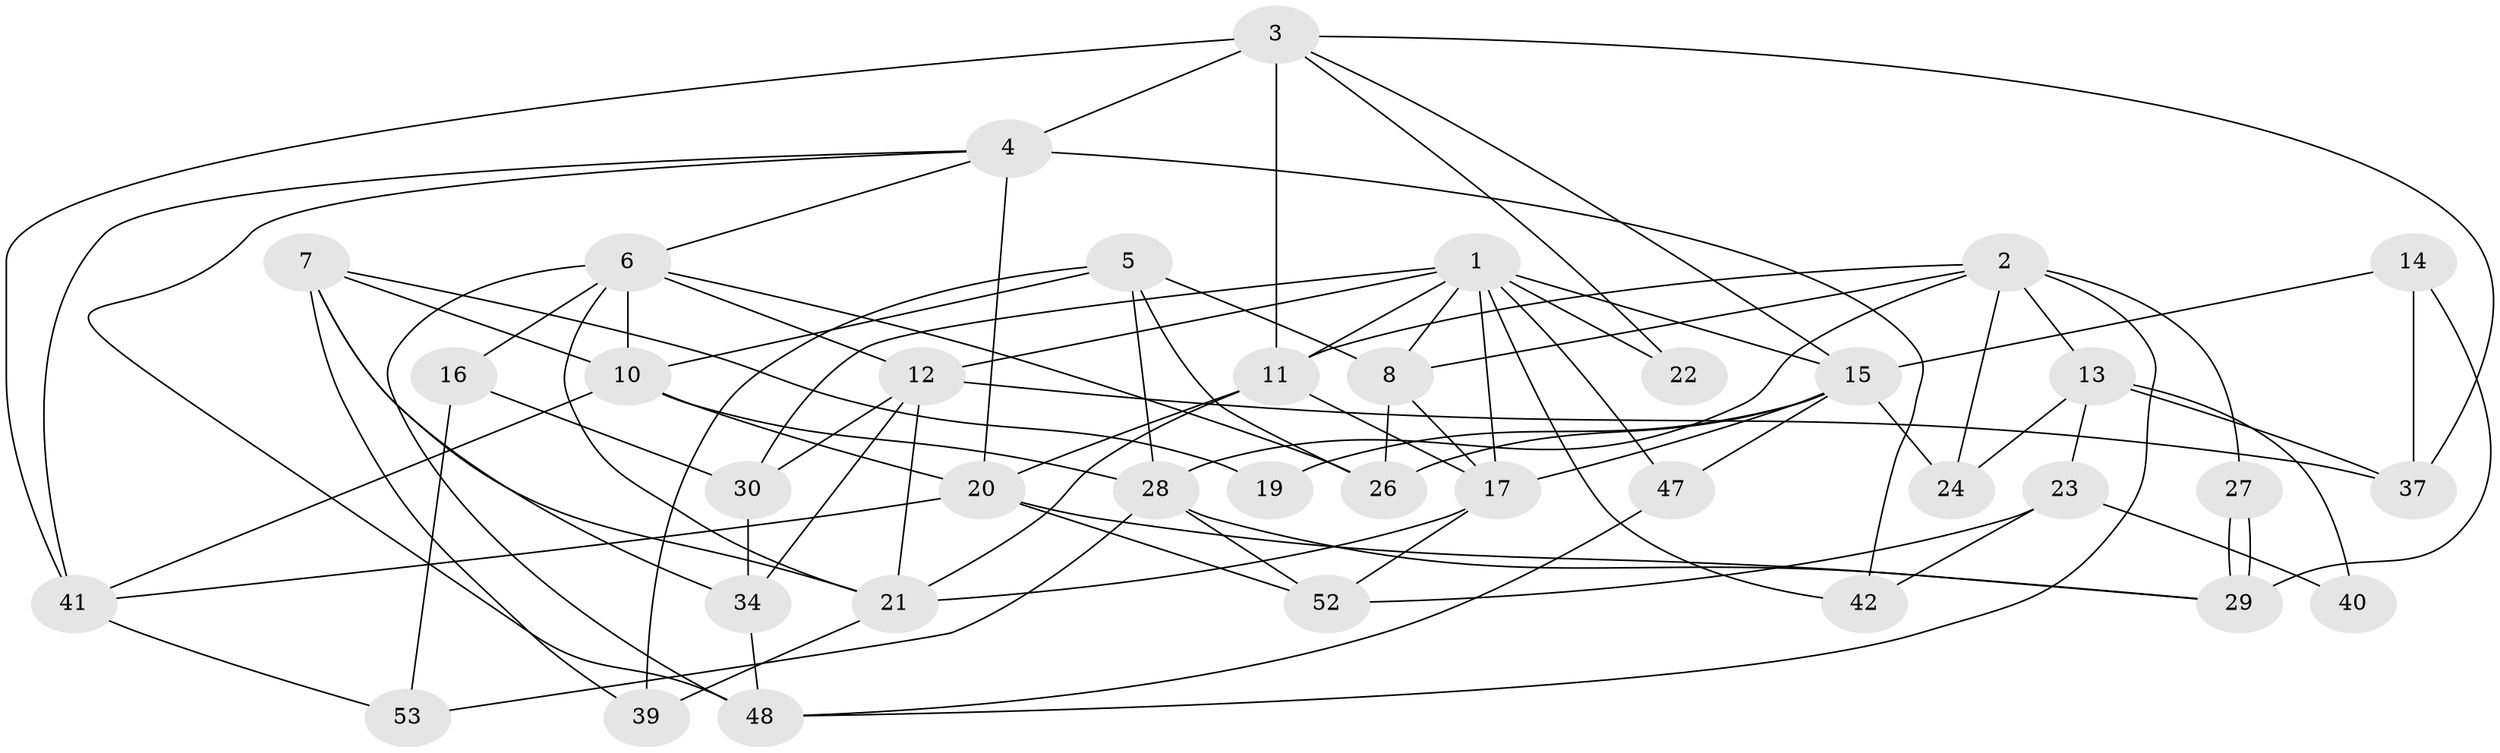 // Generated by graph-tools (version 1.1) at 2025/23/03/03/25 07:23:56]
// undirected, 37 vertices, 87 edges
graph export_dot {
graph [start="1"]
  node [color=gray90,style=filled];
  1 [super="+25"];
  2 [super="+18"];
  3 [super="+45"];
  4 [super="+46"];
  5 [super="+32"];
  6 [super="+49"];
  7 [super="+44"];
  8 [super="+9"];
  10 [super="+54"];
  11;
  12 [super="+51"];
  13 [super="+43"];
  14 [super="+36"];
  15 [super="+33"];
  16;
  17 [super="+50"];
  19;
  20 [super="+31"];
  21 [super="+35"];
  22;
  23;
  24;
  26 [super="+38"];
  27;
  28;
  29;
  30;
  34;
  37;
  39;
  40;
  41;
  42;
  47;
  48;
  52;
  53;
  1 -- 47;
  1 -- 11;
  1 -- 8;
  1 -- 22;
  1 -- 42;
  1 -- 12;
  1 -- 30;
  1 -- 17;
  1 -- 15;
  2 -- 48;
  2 -- 11;
  2 -- 13;
  2 -- 28;
  2 -- 8;
  2 -- 24;
  2 -- 27;
  3 -- 4 [weight=2];
  3 -- 37;
  3 -- 22;
  3 -- 41;
  3 -- 11;
  3 -- 15;
  4 -- 6;
  4 -- 41;
  4 -- 42;
  4 -- 20;
  4 -- 48;
  5 -- 28;
  5 -- 39;
  5 -- 10;
  5 -- 26;
  5 -- 8;
  6 -- 21;
  6 -- 12;
  6 -- 26;
  6 -- 16;
  6 -- 10;
  6 -- 48;
  7 -- 34 [weight=2];
  7 -- 19;
  7 -- 21;
  7 -- 39;
  7 -- 10;
  8 -- 26;
  8 -- 17;
  10 -- 41;
  10 -- 20;
  10 -- 28;
  11 -- 20;
  11 -- 21;
  11 -- 17;
  12 -- 34;
  12 -- 37;
  12 -- 21;
  12 -- 30;
  13 -- 23;
  13 -- 24;
  13 -- 40;
  13 -- 37;
  14 -- 37;
  14 -- 15;
  14 -- 29;
  15 -- 17;
  15 -- 19;
  15 -- 26;
  15 -- 24;
  15 -- 47;
  16 -- 53;
  16 -- 30;
  17 -- 52;
  17 -- 21 [weight=2];
  20 -- 29;
  20 -- 41;
  20 -- 52;
  21 -- 39;
  23 -- 52;
  23 -- 42;
  23 -- 40;
  27 -- 29;
  27 -- 29;
  28 -- 29;
  28 -- 52;
  28 -- 53;
  30 -- 34;
  34 -- 48;
  41 -- 53;
  47 -- 48;
}

